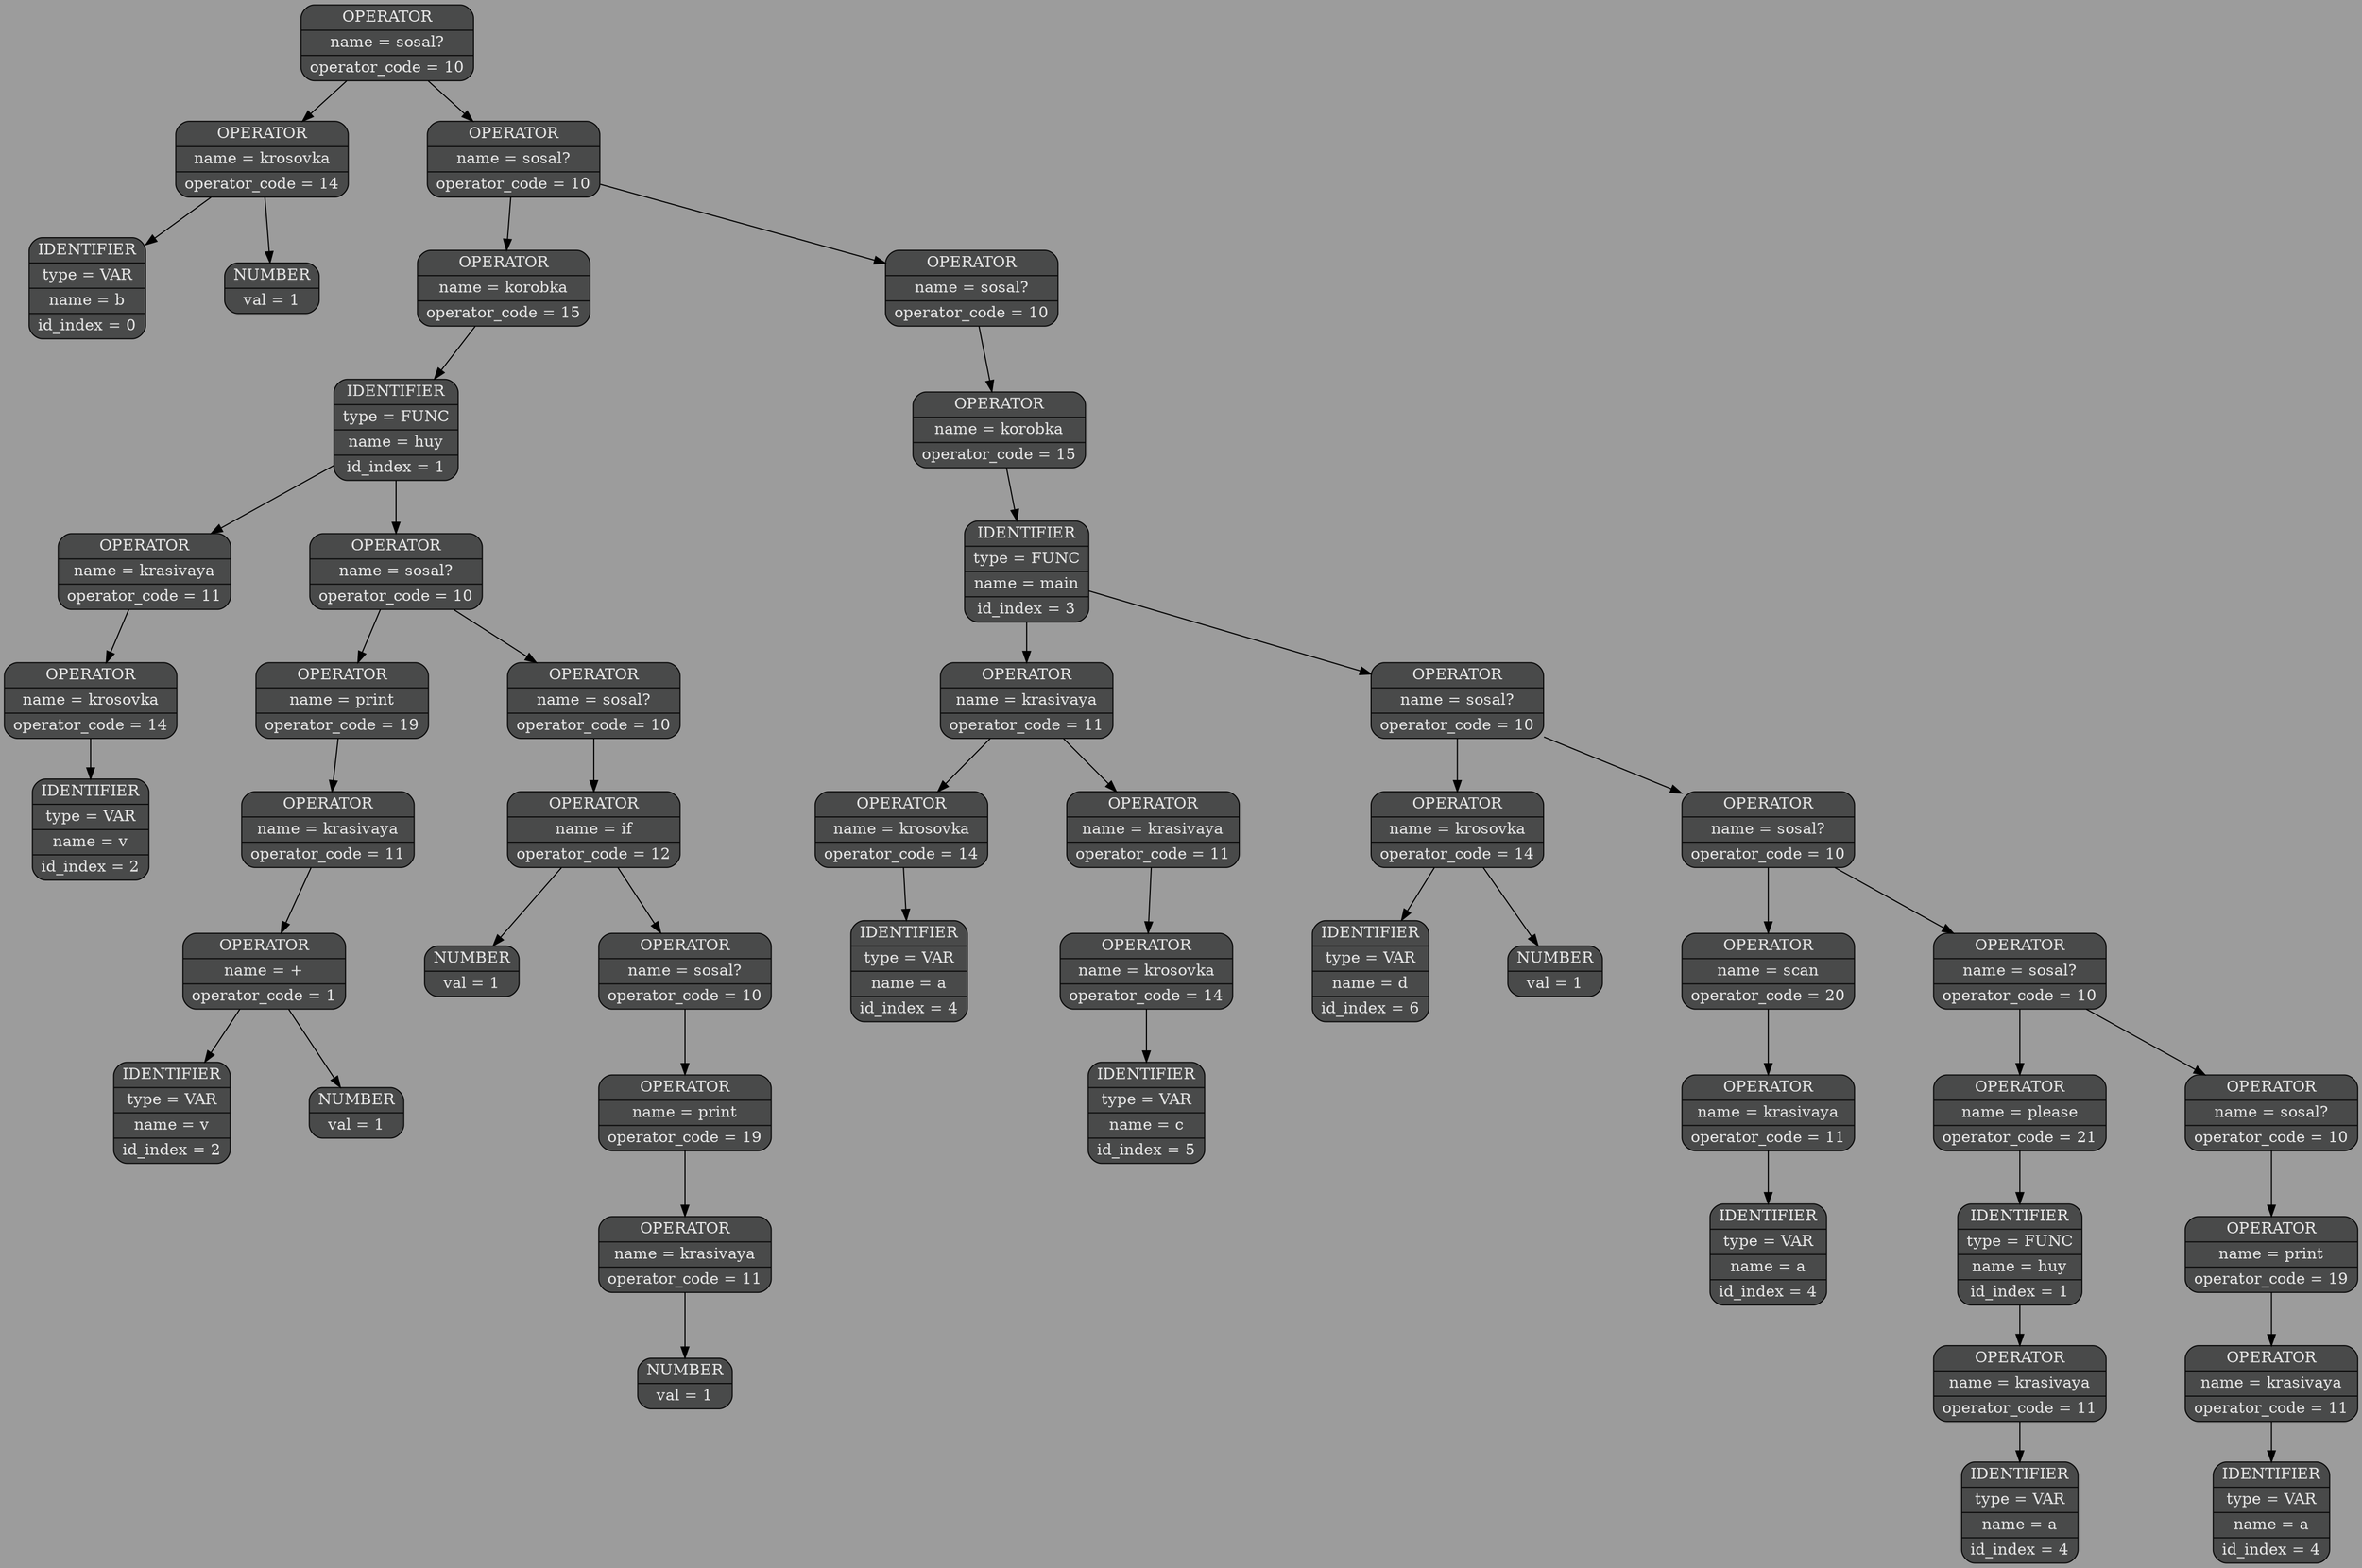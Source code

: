digraph G{
nodesep=1;
ranksep=0.5;
rankdir=HR;
node[style=filled, color="#0a0a0a", fillcolor="#494a4a",fontcolor="#e6e6e6", fontsize=14];
edge[color="#000000", fontsize=12, penwidth=1, fontcolor = "#49006a"];
bgcolor="#9c9c9c";
elem0x7bafe5c00010[shape="Mrecord", label= "{OPERATOR | name = sosal? | operator_code = 10}"];
elem0x7bafe5c00010->elem0x7bafe5c00038;elem0x7bafe5c00038[shape="Mrecord", label= "{OPERATOR | name = krosovka | operator_code = 14}"];
elem0x7bafe5c00038->elem0x7bafe5c00060;elem0x7bafe5c00060[shape="Mrecord", label= "{IDENTIFIER | type = VAR | name = b | id_index = 0}"];
elem0x7bafe5c00038->elem0x7bafe5c000b0;elem0x7bafe5c000b0[shape="Mrecord", label= "{NUMBER | val = 1}"];
elem0x7bafe5c00010->elem0x7bafe5c000d8;elem0x7bafe5c000d8[shape="Mrecord", label= "{OPERATOR | name = sosal? | operator_code = 10}"];
elem0x7bafe5c000d8->elem0x7bafe5c00100;elem0x7bafe5c00100[shape="Mrecord", label= "{OPERATOR | name = korobka | operator_code = 15}"];
elem0x7bafe5c00100->elem0x7bafe5c00128;elem0x7bafe5c00128[shape="Mrecord", label= "{IDENTIFIER | type = FUNC | name = huy | id_index = 1}"];
elem0x7bafe5c00128->elem0x7bafe5c00178;elem0x7bafe5c00178[shape="Mrecord", label= "{OPERATOR | name = krasivaya | operator_code = 11}"];
elem0x7bafe5c00178->elem0x7bafe5c001a0;elem0x7bafe5c001a0[shape="Mrecord", label= "{OPERATOR | name = krosovka | operator_code = 14}"];
elem0x7bafe5c001a0->elem0x7bafe5c001c8;elem0x7bafe5c001c8[shape="Mrecord", label= "{IDENTIFIER | type = VAR | name = v | id_index = 2}"];
elem0x7bafe5c00128->elem0x7bafe5c00240;elem0x7bafe5c00240[shape="Mrecord", label= "{OPERATOR | name = sosal? | operator_code = 10}"];
elem0x7bafe5c00240->elem0x7bafe5c00268;elem0x7bafe5c00268[shape="Mrecord", label= "{OPERATOR | name = print | operator_code = 19}"];
elem0x7bafe5c00268->elem0x7bafe5c002b8;elem0x7bafe5c002b8[shape="Mrecord", label= "{OPERATOR | name = krasivaya | operator_code = 11}"];
elem0x7bafe5c002b8->elem0x7bafe5c00308;elem0x7bafe5c00308[shape="Mrecord", label= "{OPERATOR | name = + | operator_code = 1}"];
elem0x7bafe5c00308->elem0x7bafe5c002e0;elem0x7bafe5c002e0[shape="Mrecord", label= "{IDENTIFIER | type = VAR | name = v | id_index = 2}"];
elem0x7bafe5c00308->elem0x7bafe5c00330;elem0x7bafe5c00330[shape="Mrecord", label= "{NUMBER | val = 1}"];
elem0x7bafe5c00240->elem0x7bafe5c00380;elem0x7bafe5c00380[shape="Mrecord", label= "{OPERATOR | name = sosal? | operator_code = 10}"];
elem0x7bafe5c00380->elem0x7bafe5c003a8;elem0x7bafe5c003a8[shape="Mrecord", label= "{OPERATOR | name = if | operator_code = 12}"];
elem0x7bafe5c003a8->elem0x7bafe5c003f8;elem0x7bafe5c003f8[shape="Mrecord", label= "{NUMBER | val = 1}"];
elem0x7bafe5c003a8->elem0x7bafe5c00470;elem0x7bafe5c00470[shape="Mrecord", label= "{OPERATOR | name = sosal? | operator_code = 10}"];
elem0x7bafe5c00470->elem0x7bafe5c00498;elem0x7bafe5c00498[shape="Mrecord", label= "{OPERATOR | name = print | operator_code = 19}"];
elem0x7bafe5c00498->elem0x7bafe5c004e8;elem0x7bafe5c004e8[shape="Mrecord", label= "{OPERATOR | name = krasivaya | operator_code = 11}"];
elem0x7bafe5c004e8->elem0x7bafe5c00510;elem0x7bafe5c00510[shape="Mrecord", label= "{NUMBER | val = 1}"];
elem0x7bafe5c000d8->elem0x7bafe5c005b0;elem0x7bafe5c005b0[shape="Mrecord", label= "{OPERATOR | name = sosal? | operator_code = 10}"];
elem0x7bafe5c005b0->elem0x7bafe5c005d8;elem0x7bafe5c005d8[shape="Mrecord", label= "{OPERATOR | name = korobka | operator_code = 15}"];
elem0x7bafe5c005d8->elem0x7bafe5c00600;elem0x7bafe5c00600[shape="Mrecord", label= "{IDENTIFIER | type = FUNC | name = main | id_index = 3}"];
elem0x7bafe5c00600->elem0x7bafe5c00650;elem0x7bafe5c00650[shape="Mrecord", label= "{OPERATOR | name = krasivaya | operator_code = 11}"];
elem0x7bafe5c00650->elem0x7bafe5c00678;elem0x7bafe5c00678[shape="Mrecord", label= "{OPERATOR | name = krosovka | operator_code = 14}"];
elem0x7bafe5c00678->elem0x7bafe5c006a0;elem0x7bafe5c006a0[shape="Mrecord", label= "{IDENTIFIER | type = VAR | name = a | id_index = 4}"];
elem0x7bafe5c00650->elem0x7bafe5c006c8;elem0x7bafe5c006c8[shape="Mrecord", label= "{OPERATOR | name = krasivaya | operator_code = 11}"];
elem0x7bafe5c006c8->elem0x7bafe5c006f0;elem0x7bafe5c006f0[shape="Mrecord", label= "{OPERATOR | name = krosovka | operator_code = 14}"];
elem0x7bafe5c006f0->elem0x7bafe5c00718;elem0x7bafe5c00718[shape="Mrecord", label= "{IDENTIFIER | type = VAR | name = c | id_index = 5}"];
elem0x7bafe5c00600->elem0x7bafe5c00790;elem0x7bafe5c00790[shape="Mrecord", label= "{OPERATOR | name = sosal? | operator_code = 10}"];
elem0x7bafe5c00790->elem0x7bafe5c007b8;elem0x7bafe5c007b8[shape="Mrecord", label= "{OPERATOR | name = krosovka | operator_code = 14}"];
elem0x7bafe5c007b8->elem0x7bafe5c007e0;elem0x7bafe5c007e0[shape="Mrecord", label= "{IDENTIFIER | type = VAR | name = d | id_index = 6}"];
elem0x7bafe5c007b8->elem0x7bafe5c00830;elem0x7bafe5c00830[shape="Mrecord", label= "{NUMBER | val = 1}"];
elem0x7bafe5c00790->elem0x7bafe5c00858;elem0x7bafe5c00858[shape="Mrecord", label= "{OPERATOR | name = sosal? | operator_code = 10}"];
elem0x7bafe5c00858->elem0x7bafe5c00880;elem0x7bafe5c00880[shape="Mrecord", label= "{OPERATOR | name = scan | operator_code = 20}"];
elem0x7bafe5c00880->elem0x7bafe5c008d0;elem0x7bafe5c008d0[shape="Mrecord", label= "{OPERATOR | name = krasivaya | operator_code = 11}"];
elem0x7bafe5c008d0->elem0x7bafe5c008f8;elem0x7bafe5c008f8[shape="Mrecord", label= "{IDENTIFIER | type = VAR | name = a | id_index = 4}"];
elem0x7bafe5c00858->elem0x7bafe5c00948;elem0x7bafe5c00948[shape="Mrecord", label= "{OPERATOR | name = sosal? | operator_code = 10}"];
elem0x7bafe5c00948->elem0x7bafe5c00970;elem0x7bafe5c00970[shape="Mrecord", label= "{OPERATOR | name = please | operator_code = 21}"];
elem0x7bafe5c00970->elem0x7bafe5c00998;elem0x7bafe5c00998[shape="Mrecord", label= "{IDENTIFIER | type = FUNC | name = huy | id_index = 1}"];
elem0x7bafe5c00998->elem0x7bafe5c009e8;elem0x7bafe5c009e8[shape="Mrecord", label= "{OPERATOR | name = krasivaya | operator_code = 11}"];
elem0x7bafe5c009e8->elem0x7bafe5c00a10;elem0x7bafe5c00a10[shape="Mrecord", label= "{IDENTIFIER | type = VAR | name = a | id_index = 4}"];
elem0x7bafe5c00948->elem0x7bafe5c00a60;elem0x7bafe5c00a60[shape="Mrecord", label= "{OPERATOR | name = sosal? | operator_code = 10}"];
elem0x7bafe5c00a60->elem0x7bafe5c00a88;elem0x7bafe5c00a88[shape="Mrecord", label= "{OPERATOR | name = print | operator_code = 19}"];
elem0x7bafe5c00a88->elem0x7bafe5c00ad8;elem0x7bafe5c00ad8[shape="Mrecord", label= "{OPERATOR | name = krasivaya | operator_code = 11}"];
elem0x7bafe5c00ad8->elem0x7bafe5c00b00;elem0x7bafe5c00b00[shape="Mrecord", label= "{IDENTIFIER | type = VAR | name = a | id_index = 4}"];
}
